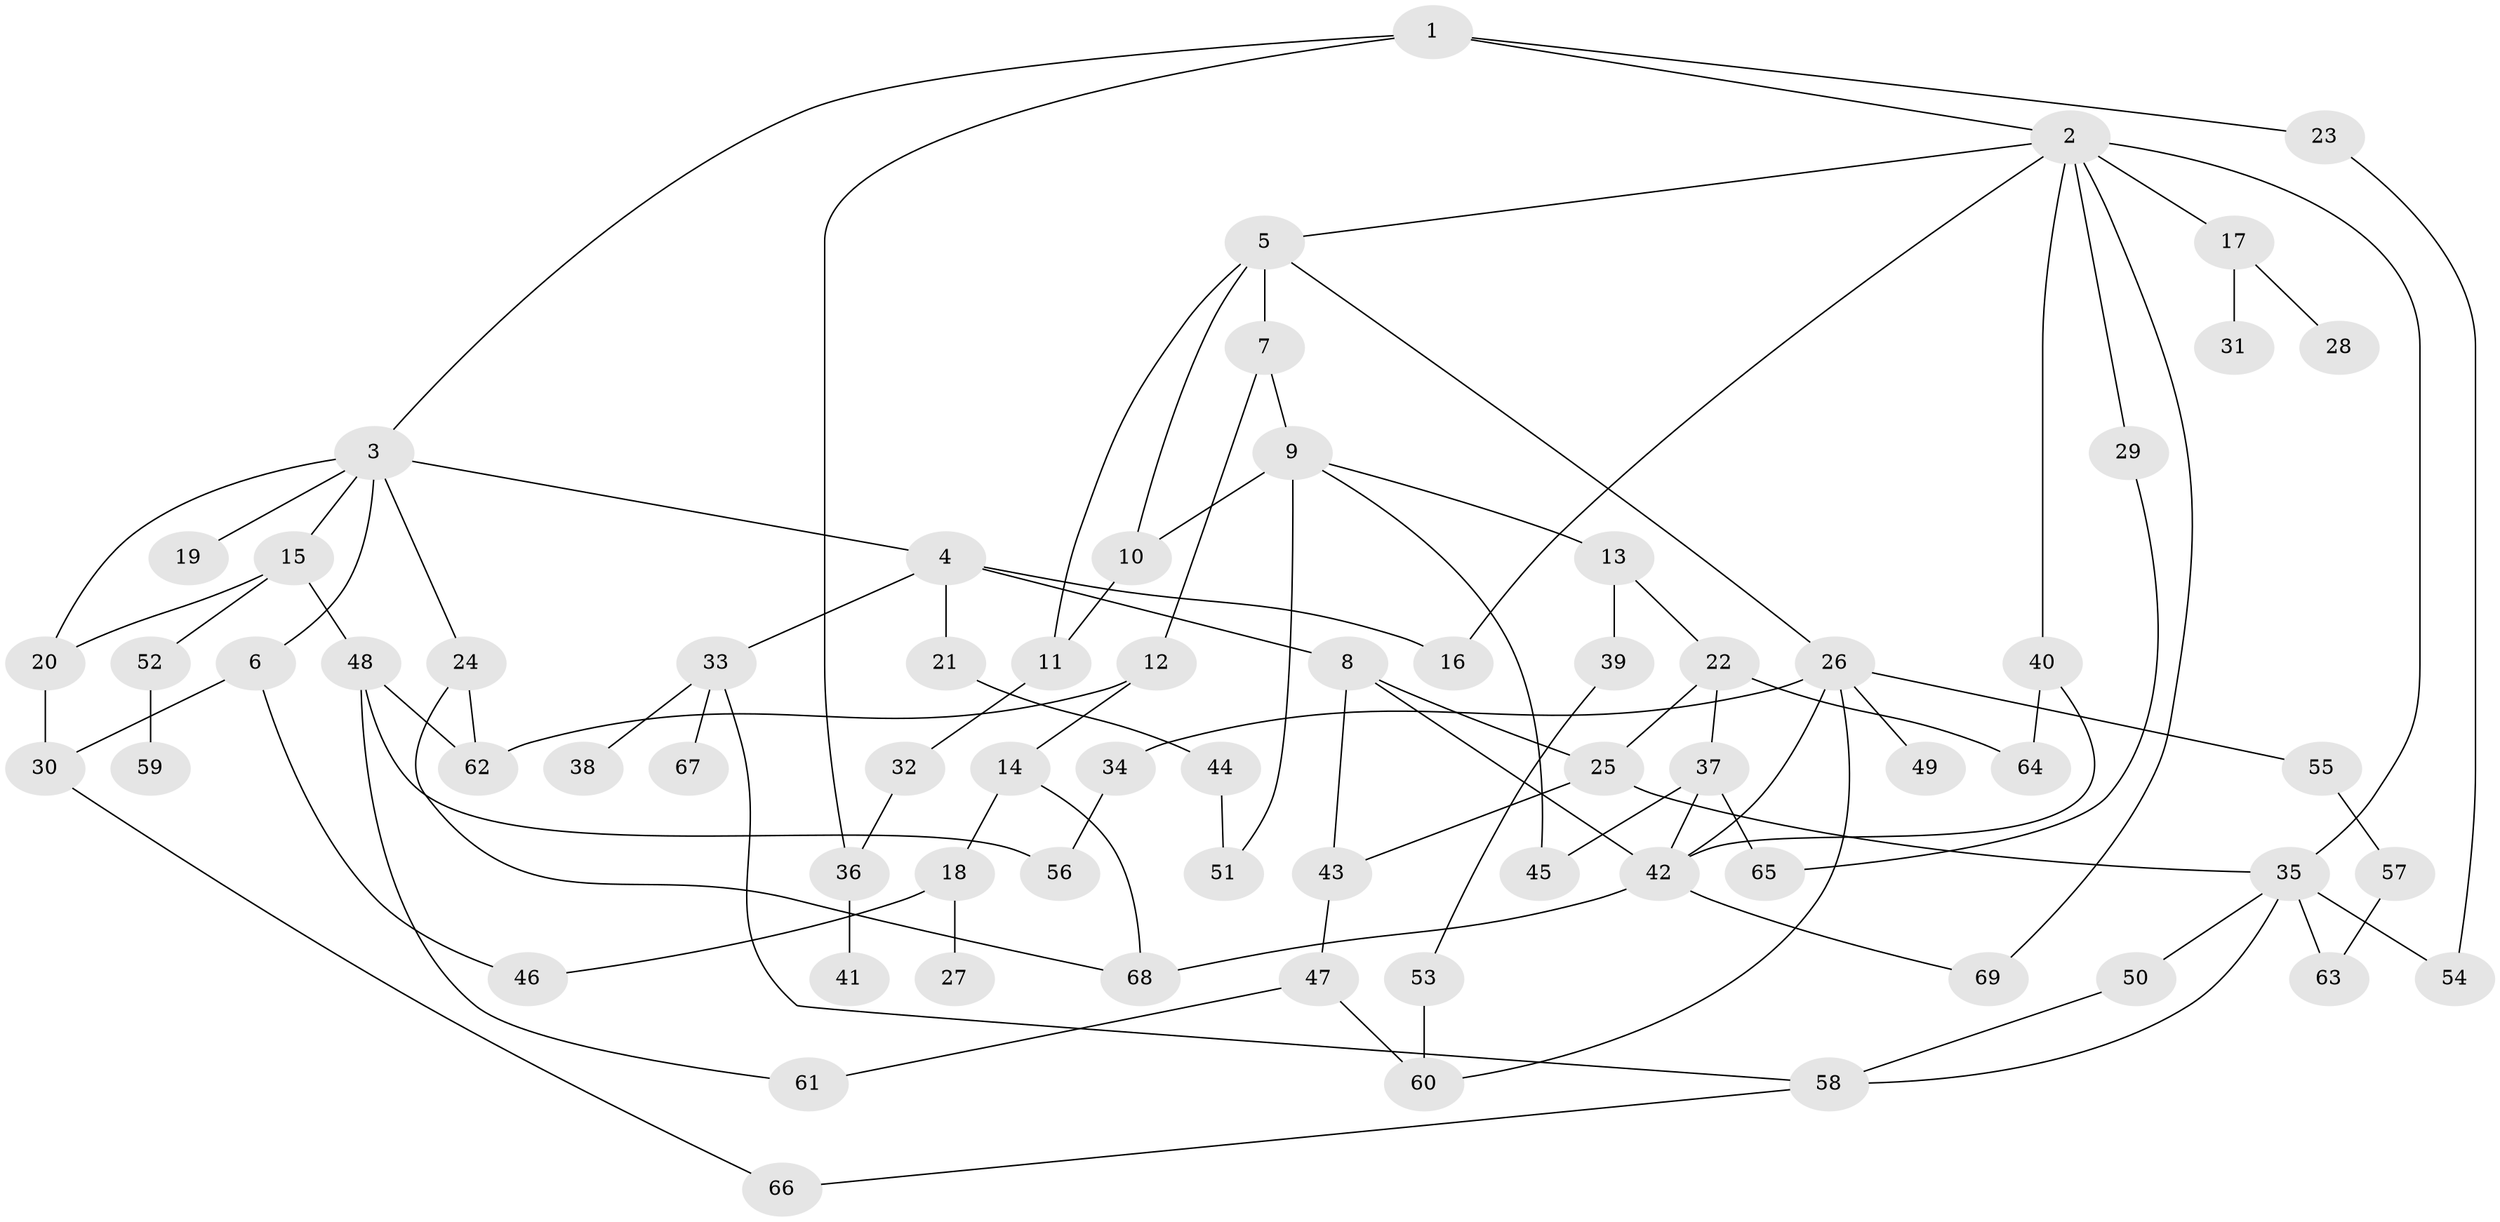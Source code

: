 // coarse degree distribution, {4: 0.11363636363636363, 11: 0.022727272727272728, 7: 0.06818181818181818, 5: 0.045454545454545456, 3: 0.22727272727272727, 6: 0.06818181818181818, 2: 0.3181818181818182, 1: 0.13636363636363635}
// Generated by graph-tools (version 1.1) at 2025/51/02/27/25 19:51:37]
// undirected, 69 vertices, 99 edges
graph export_dot {
graph [start="1"]
  node [color=gray90,style=filled];
  1;
  2;
  3;
  4;
  5;
  6;
  7;
  8;
  9;
  10;
  11;
  12;
  13;
  14;
  15;
  16;
  17;
  18;
  19;
  20;
  21;
  22;
  23;
  24;
  25;
  26;
  27;
  28;
  29;
  30;
  31;
  32;
  33;
  34;
  35;
  36;
  37;
  38;
  39;
  40;
  41;
  42;
  43;
  44;
  45;
  46;
  47;
  48;
  49;
  50;
  51;
  52;
  53;
  54;
  55;
  56;
  57;
  58;
  59;
  60;
  61;
  62;
  63;
  64;
  65;
  66;
  67;
  68;
  69;
  1 -- 2;
  1 -- 3;
  1 -- 23;
  1 -- 36;
  2 -- 5;
  2 -- 17;
  2 -- 29;
  2 -- 40;
  2 -- 69;
  2 -- 16;
  2 -- 35;
  3 -- 4;
  3 -- 6;
  3 -- 15;
  3 -- 19;
  3 -- 24;
  3 -- 20;
  4 -- 8;
  4 -- 16;
  4 -- 21;
  4 -- 33;
  5 -- 7;
  5 -- 10;
  5 -- 11;
  5 -- 26;
  6 -- 30;
  6 -- 46;
  7 -- 9;
  7 -- 12;
  8 -- 25;
  8 -- 43;
  8 -- 42;
  9 -- 13;
  9 -- 51;
  9 -- 10;
  9 -- 45;
  10 -- 11;
  11 -- 32;
  12 -- 14;
  12 -- 62;
  13 -- 22;
  13 -- 39;
  14 -- 18;
  14 -- 68;
  15 -- 20;
  15 -- 48;
  15 -- 52;
  17 -- 28;
  17 -- 31;
  18 -- 27;
  18 -- 46;
  20 -- 30;
  21 -- 44;
  22 -- 37;
  22 -- 25;
  22 -- 64;
  23 -- 54;
  24 -- 68;
  24 -- 62;
  25 -- 35;
  25 -- 43;
  26 -- 34;
  26 -- 42;
  26 -- 49;
  26 -- 55;
  26 -- 60;
  29 -- 65;
  30 -- 66;
  32 -- 36;
  33 -- 38;
  33 -- 58;
  33 -- 67;
  34 -- 56;
  35 -- 50;
  35 -- 63;
  35 -- 54;
  35 -- 58;
  36 -- 41;
  37 -- 45;
  37 -- 65;
  37 -- 42;
  39 -- 53;
  40 -- 64;
  40 -- 42;
  42 -- 69;
  42 -- 68;
  43 -- 47;
  44 -- 51;
  47 -- 60;
  47 -- 61;
  48 -- 61;
  48 -- 62;
  48 -- 56;
  50 -- 58;
  52 -- 59;
  53 -- 60;
  55 -- 57;
  57 -- 63;
  58 -- 66;
}
